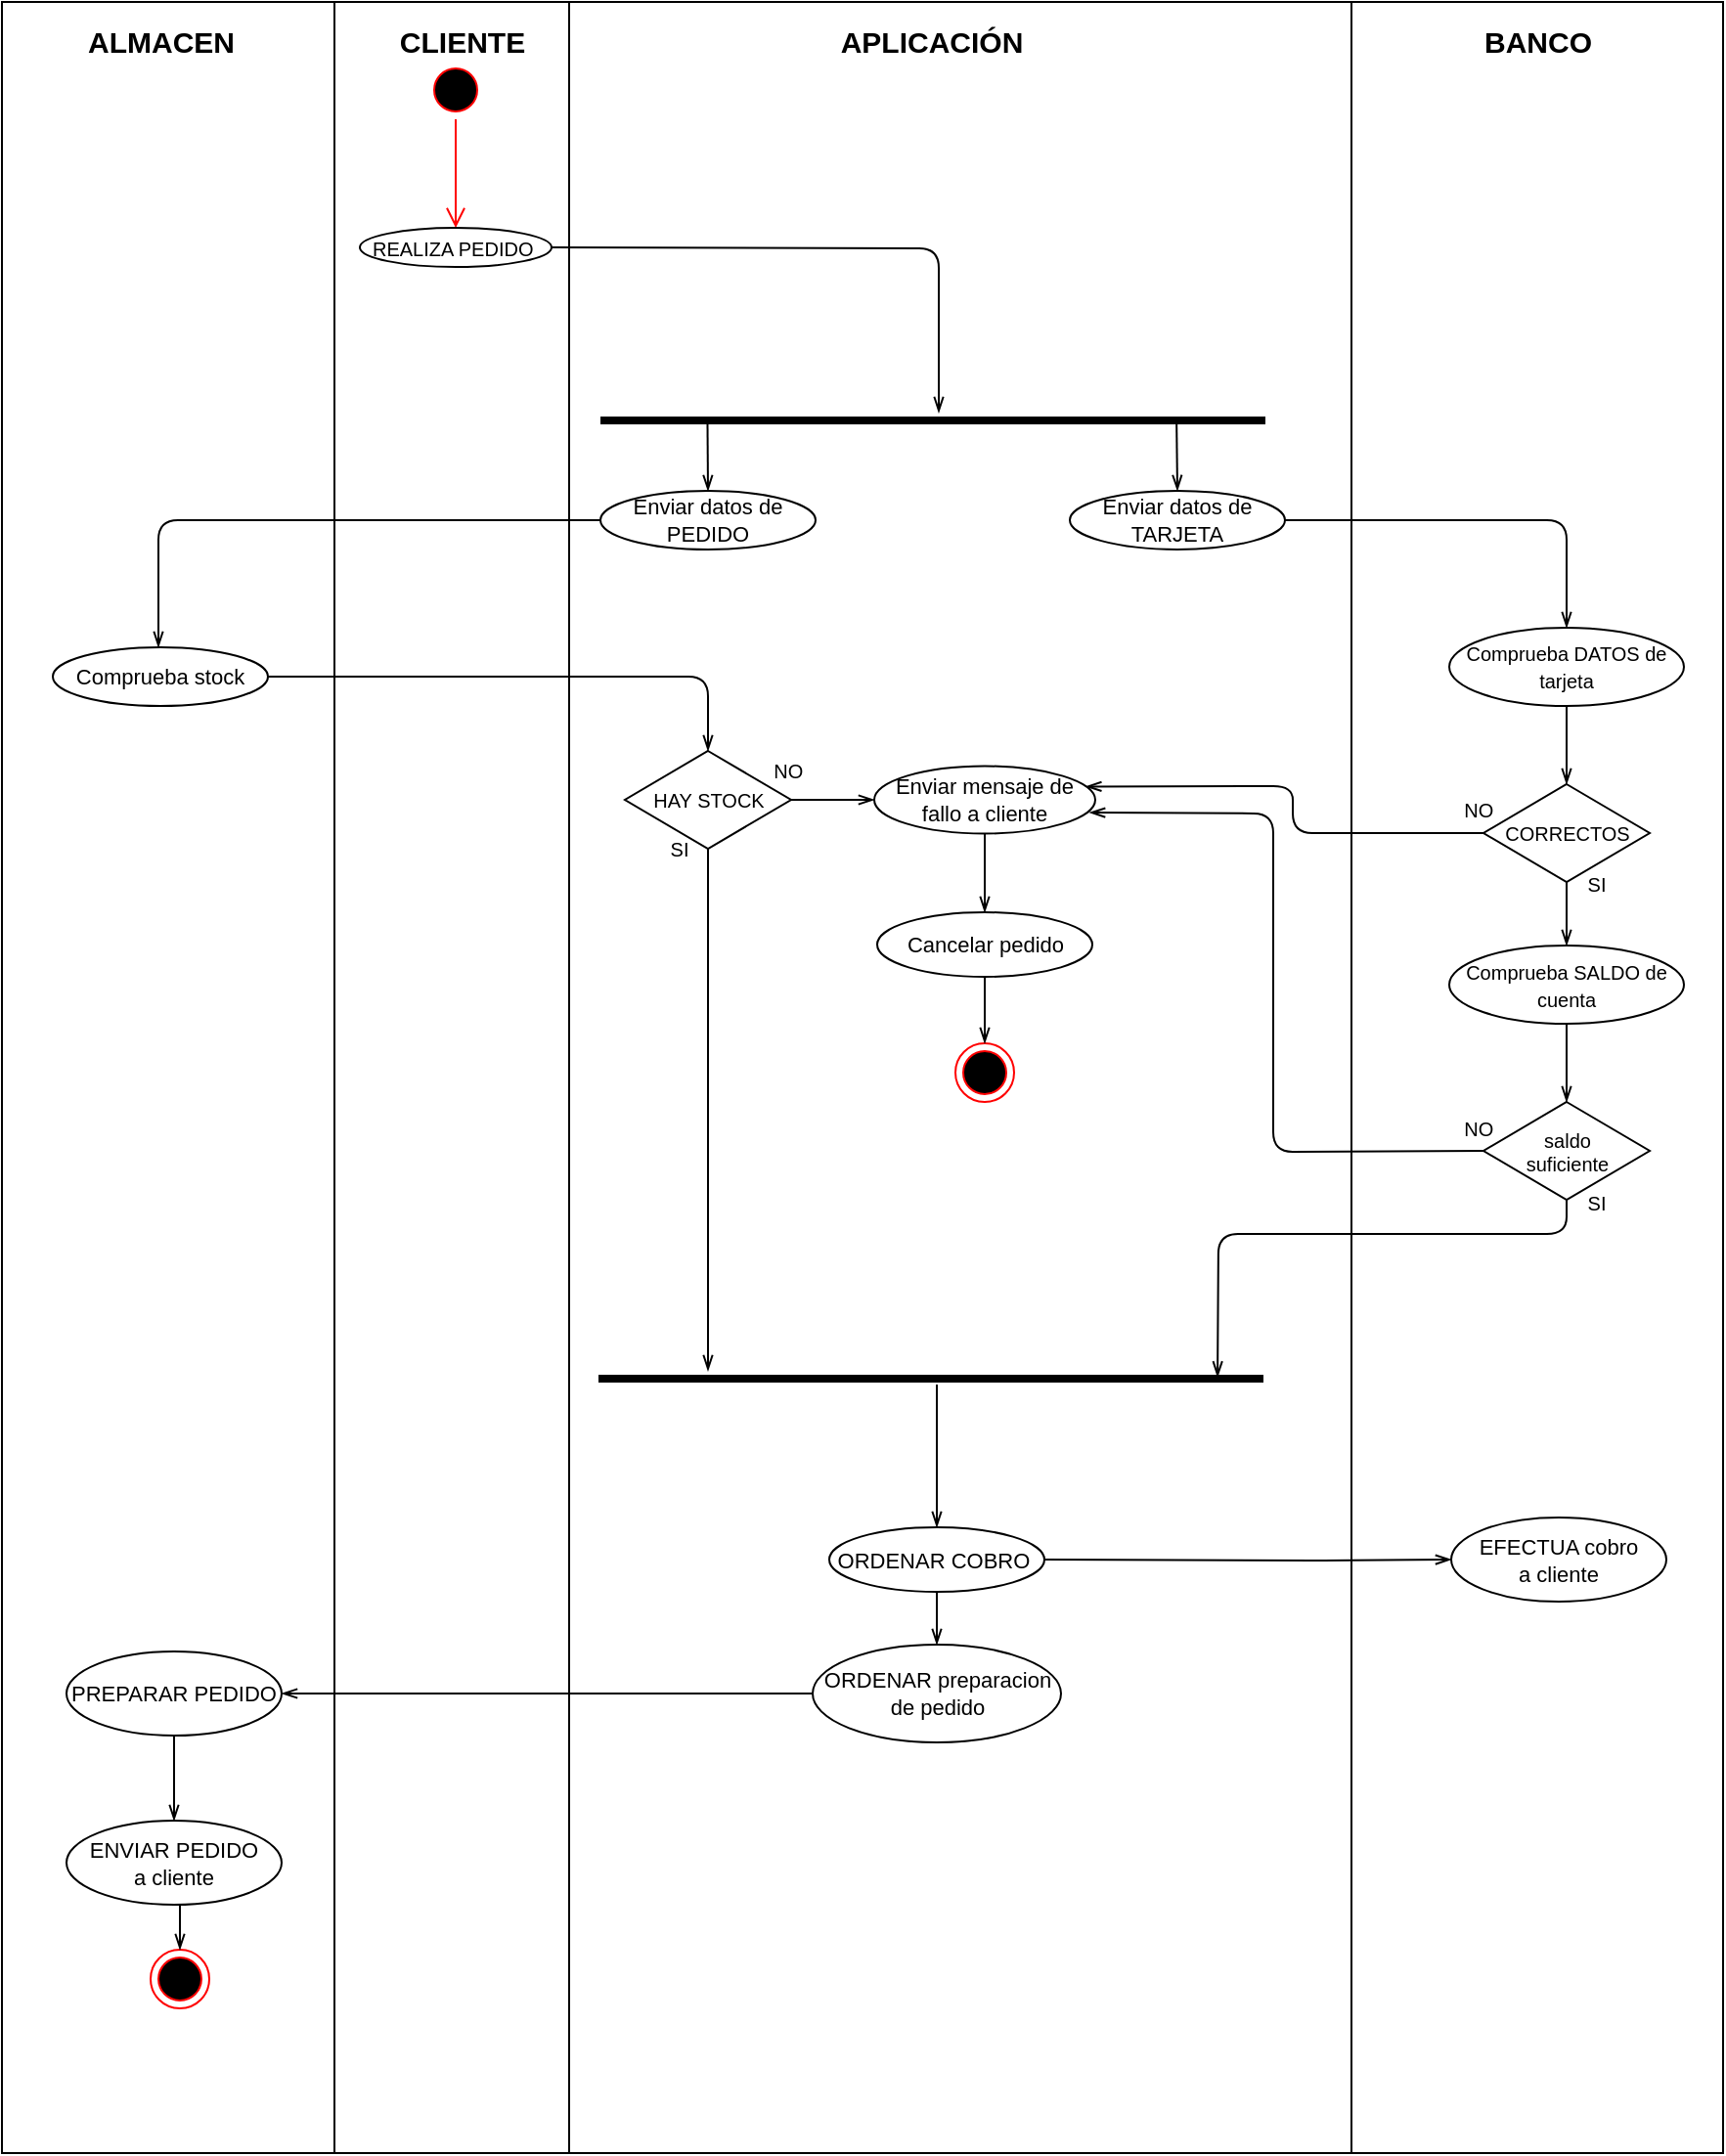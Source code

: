 <mxfile version="12.9.13" type="device"><diagram id="i6FcB69cKwmf4WCLYMPz" name="Page-1"><mxGraphModel dx="3197" dy="1382" grid="1" gridSize="10" guides="1" tooltips="1" connect="1" arrows="1" fold="1" page="1" pageScale="1" pageWidth="827" pageHeight="1169" math="0" shadow="0"><root><mxCell id="0"/><mxCell id="1" parent="0"/><mxCell id="asfrDK9TcKQtGImMO3Q5-96" value="" style="rounded=0;whiteSpace=wrap;html=1;strokeWidth=1;fontSize=10;" parent="1" vertex="1"><mxGeometry x="650" y="10" width="190" height="1100" as="geometry"/></mxCell><mxCell id="asfrDK9TcKQtGImMO3Q5-94" value="" style="rounded=0;whiteSpace=wrap;html=1;strokeWidth=1;fontSize=10;" parent="1" vertex="1"><mxGeometry x="250" y="10" width="400" height="1100" as="geometry"/></mxCell><mxCell id="asfrDK9TcKQtGImMO3Q5-90" value="" style="rounded=0;whiteSpace=wrap;html=1;strokeWidth=1;fontSize=10;" parent="1" vertex="1"><mxGeometry x="130" y="10" width="120" height="1100" as="geometry"/></mxCell><mxCell id="asfrDK9TcKQtGImMO3Q5-88" value="" style="rounded=0;whiteSpace=wrap;html=1;strokeWidth=1;fontSize=10;" parent="1" vertex="1"><mxGeometry x="-40" y="10" width="170" height="1100" as="geometry"/></mxCell><mxCell id="asfrDK9TcKQtGImMO3Q5-1" value="" style="ellipse;html=1;shape=startState;fillColor=#000000;strokeColor=#ff0000;" parent="1" vertex="1"><mxGeometry x="177" y="40" width="30" height="30" as="geometry"/></mxCell><mxCell id="asfrDK9TcKQtGImMO3Q5-2" value="" style="edgeStyle=orthogonalEdgeStyle;html=1;verticalAlign=bottom;endArrow=open;endSize=8;strokeColor=#ff0000;entryX=0.5;entryY=0;entryDx=0;entryDy=0;" parent="1" source="asfrDK9TcKQtGImMO3Q5-1" target="asfrDK9TcKQtGImMO3Q5-3" edge="1"><mxGeometry relative="1" as="geometry"><mxPoint x="17" y="70" as="targetPoint"/></mxGeometry></mxCell><mxCell id="asfrDK9TcKQtGImMO3Q5-3" value="REALIZA PEDIDO&amp;nbsp;" style="ellipse;whiteSpace=wrap;html=1;fontSize=10;" parent="1" vertex="1"><mxGeometry x="143" y="125.5" width="98" height="20" as="geometry"/></mxCell><mxCell id="asfrDK9TcKQtGImMO3Q5-14" value="Enviar datos de PEDIDO" style="ellipse;whiteSpace=wrap;html=1;fontSize=11;" parent="1" vertex="1"><mxGeometry x="266" y="260" width="110" height="30" as="geometry"/></mxCell><mxCell id="asfrDK9TcKQtGImMO3Q5-17" value="" style="line;strokeWidth=4;fillColor=none;align=left;verticalAlign=middle;spacingTop=-1;spacingLeft=3;spacingRight=3;rotatable=0;labelPosition=right;points=[];portConstraint=eastwest;" parent="1" vertex="1"><mxGeometry x="266" y="220" width="340" height="8" as="geometry"/></mxCell><mxCell id="asfrDK9TcKQtGImMO3Q5-19" value="" style="endArrow=openThin;endFill=0;endSize=6;html=1;exitX=1;exitY=0.5;exitDx=0;exitDy=0;" parent="1" source="asfrDK9TcKQtGImMO3Q5-3" edge="1"><mxGeometry width="100" relative="1" as="geometry"><mxPoint x="439" y="158" as="sourcePoint"/><mxPoint x="439" y="220" as="targetPoint"/><Array as="points"><mxPoint x="439" y="136"/></Array></mxGeometry></mxCell><mxCell id="asfrDK9TcKQtGImMO3Q5-20" value="Enviar datos de TARJETA" style="ellipse;whiteSpace=wrap;html=1;fontSize=11;" parent="1" vertex="1"><mxGeometry x="506" y="259.95" width="110" height="30" as="geometry"/></mxCell><mxCell id="asfrDK9TcKQtGImMO3Q5-21" value="&lt;font style=&quot;font-size: 15px&quot;&gt;&lt;b&gt;ALMACEN&lt;/b&gt;&lt;/font&gt;" style="text;html=1;align=center;verticalAlign=middle;resizable=0;points=[];autosize=1;fontSize=10;" parent="1" vertex="1"><mxGeometry x="-4" y="20" width="90" height="20" as="geometry"/></mxCell><mxCell id="asfrDK9TcKQtGImMO3Q5-28" value="HAY STOCK" style="rhombus;whiteSpace=wrap;html=1;strokeWidth=1;fontSize=10;" parent="1" vertex="1"><mxGeometry x="278.5" y="393" width="85" height="50" as="geometry"/></mxCell><mxCell id="asfrDK9TcKQtGImMO3Q5-29" value="Comprueba stock" style="ellipse;whiteSpace=wrap;html=1;fontSize=11;" parent="1" vertex="1"><mxGeometry x="-14" y="340" width="110" height="30" as="geometry"/></mxCell><mxCell id="asfrDK9TcKQtGImMO3Q5-31" value="" style="endArrow=openThin;endFill=0;endSize=6;html=1;entryX=0.5;entryY=0;entryDx=0;entryDy=0;exitX=1;exitY=0.5;exitDx=0;exitDy=0;" parent="1" target="asfrDK9TcKQtGImMO3Q5-28" edge="1" source="asfrDK9TcKQtGImMO3Q5-29"><mxGeometry width="100" relative="1" as="geometry"><mxPoint x="321" y="372.0" as="sourcePoint"/><mxPoint x="331" y="352" as="targetPoint"/><Array as="points"><mxPoint x="321" y="355"/></Array></mxGeometry></mxCell><mxCell id="asfrDK9TcKQtGImMO3Q5-33" value="NO&amp;nbsp;" style="text;html=1;align=center;verticalAlign=middle;resizable=0;points=[];autosize=1;fontSize=10;" parent="1" vertex="1"><mxGeometry x="348" y="393" width="30" height="20" as="geometry"/></mxCell><mxCell id="asfrDK9TcKQtGImMO3Q5-34" value="SI" style="text;html=1;align=center;verticalAlign=middle;resizable=0;points=[];autosize=1;fontSize=10;" parent="1" vertex="1"><mxGeometry x="296" y="433" width="20" height="20" as="geometry"/></mxCell><mxCell id="asfrDK9TcKQtGImMO3Q5-35" value="" style="endArrow=openThin;endFill=0;endSize=6;html=1;entryX=0.5;entryY=0;entryDx=0;entryDy=0;exitX=0.161;exitY=0.569;exitDx=0;exitDy=0;exitPerimeter=0;" parent="1" source="asfrDK9TcKQtGImMO3Q5-17" target="asfrDK9TcKQtGImMO3Q5-14" edge="1"><mxGeometry width="100" relative="1" as="geometry"><mxPoint x="351" y="225" as="sourcePoint"/><mxPoint x="328" y="240" as="targetPoint"/></mxGeometry></mxCell><mxCell id="asfrDK9TcKQtGImMO3Q5-36" value="" style="endArrow=openThin;endFill=0;endSize=6;html=1;exitX=0.769;exitY=0.45;exitDx=0;exitDy=0;exitPerimeter=0;entryX=0.5;entryY=0;entryDx=0;entryDy=0;" parent="1" target="asfrDK9TcKQtGImMO3Q5-20" edge="1"><mxGeometry width="100" relative="1" as="geometry"><mxPoint x="560.56" y="223.55" as="sourcePoint"/><mxPoint x="441" y="269.95" as="targetPoint"/></mxGeometry></mxCell><mxCell id="asfrDK9TcKQtGImMO3Q5-37" value="CORRECTOS" style="rhombus;whiteSpace=wrap;html=1;strokeWidth=1;fontSize=10;" parent="1" vertex="1"><mxGeometry x="717.5" y="410" width="85" height="50" as="geometry"/></mxCell><mxCell id="asfrDK9TcKQtGImMO3Q5-38" value="&lt;font style=&quot;font-size: 10px&quot;&gt;Comprueba DATOS de tarjeta&lt;/font&gt;" style="ellipse;whiteSpace=wrap;html=1;fontSize=11;" parent="1" vertex="1"><mxGeometry x="700" y="330" width="120" height="40" as="geometry"/></mxCell><mxCell id="asfrDK9TcKQtGImMO3Q5-39" value="" style="endArrow=openThin;endFill=0;endSize=6;html=1;entryX=0.5;entryY=0;entryDx=0;entryDy=0;exitX=1;exitY=0.5;exitDx=0;exitDy=0;" parent="1" target="asfrDK9TcKQtGImMO3Q5-38" edge="1" source="asfrDK9TcKQtGImMO3Q5-20"><mxGeometry width="100" relative="1" as="geometry"><mxPoint x="760" y="297.5" as="sourcePoint"/><mxPoint x="1475" y="640" as="targetPoint"/><Array as="points"><mxPoint x="760" y="275"/></Array></mxGeometry></mxCell><mxCell id="asfrDK9TcKQtGImMO3Q5-40" value="" style="endArrow=openThin;endFill=0;endSize=6;html=1;entryX=0.5;entryY=0;entryDx=0;entryDy=0;exitX=0.5;exitY=1;exitDx=0;exitDy=0;" parent="1" source="asfrDK9TcKQtGImMO3Q5-38" target="asfrDK9TcKQtGImMO3Q5-37" edge="1"><mxGeometry width="100" relative="1" as="geometry"><mxPoint x="770" y="307.5" as="sourcePoint"/><mxPoint x="770" y="350" as="targetPoint"/></mxGeometry></mxCell><mxCell id="asfrDK9TcKQtGImMO3Q5-41" value="NO&amp;nbsp;" style="text;html=1;align=center;verticalAlign=middle;resizable=0;points=[];autosize=1;fontSize=10;" parent="1" vertex="1"><mxGeometry x="701" y="413" width="30" height="20" as="geometry"/></mxCell><mxCell id="asfrDK9TcKQtGImMO3Q5-42" value="SI" style="text;html=1;align=center;verticalAlign=middle;resizable=0;points=[];autosize=1;fontSize=10;" parent="1" vertex="1"><mxGeometry x="765" y="451" width="20" height="20" as="geometry"/></mxCell><mxCell id="asfrDK9TcKQtGImMO3Q5-43" value="saldo &lt;br&gt;suficiente" style="rhombus;whiteSpace=wrap;html=1;strokeWidth=1;fontSize=10;" parent="1" vertex="1"><mxGeometry x="717.5" y="572.5" width="85" height="50" as="geometry"/></mxCell><mxCell id="asfrDK9TcKQtGImMO3Q5-44" value="&lt;font style=&quot;font-size: 10px&quot;&gt;Comprueba SALDO de cuenta&lt;/font&gt;" style="ellipse;whiteSpace=wrap;html=1;fontSize=11;" parent="1" vertex="1"><mxGeometry x="700" y="492.5" width="120" height="40" as="geometry"/></mxCell><mxCell id="asfrDK9TcKQtGImMO3Q5-45" value="" style="endArrow=openThin;endFill=0;endSize=6;html=1;entryX=0.5;entryY=0;entryDx=0;entryDy=0;exitX=0.5;exitY=1;exitDx=0;exitDy=0;" parent="1" target="asfrDK9TcKQtGImMO3Q5-44" edge="1"><mxGeometry width="100" relative="1" as="geometry"><mxPoint x="760" y="460.0" as="sourcePoint"/><mxPoint x="1475" y="802.5" as="targetPoint"/></mxGeometry></mxCell><mxCell id="asfrDK9TcKQtGImMO3Q5-46" value="" style="endArrow=openThin;endFill=0;endSize=6;html=1;entryX=0.5;entryY=0;entryDx=0;entryDy=0;exitX=0.5;exitY=1;exitDx=0;exitDy=0;" parent="1" source="asfrDK9TcKQtGImMO3Q5-44" target="asfrDK9TcKQtGImMO3Q5-43" edge="1"><mxGeometry width="100" relative="1" as="geometry"><mxPoint x="770" y="470" as="sourcePoint"/><mxPoint x="770" y="512.5" as="targetPoint"/></mxGeometry></mxCell><mxCell id="asfrDK9TcKQtGImMO3Q5-47" value="NO&amp;nbsp;" style="text;html=1;align=center;verticalAlign=middle;resizable=0;points=[];autosize=1;fontSize=10;" parent="1" vertex="1"><mxGeometry x="701" y="575.5" width="30" height="20" as="geometry"/></mxCell><mxCell id="asfrDK9TcKQtGImMO3Q5-48" value="SI" style="text;html=1;align=center;verticalAlign=middle;resizable=0;points=[];autosize=1;fontSize=10;" parent="1" vertex="1"><mxGeometry x="765" y="613.5" width="20" height="20" as="geometry"/></mxCell><mxCell id="asfrDK9TcKQtGImMO3Q5-49" value="" style="line;strokeWidth=4;fillColor=none;align=left;verticalAlign=middle;spacingTop=-1;spacingLeft=3;spacingRight=3;rotatable=0;labelPosition=right;points=[];portConstraint=eastwest;" parent="1" vertex="1"><mxGeometry x="265" y="710" width="340" height="8" as="geometry"/></mxCell><mxCell id="asfrDK9TcKQtGImMO3Q5-57" value="Enviar mensaje de fallo a cliente" style="ellipse;whiteSpace=wrap;html=1;fontSize=11;" parent="1" vertex="1"><mxGeometry x="406" y="400.75" width="113" height="34.5" as="geometry"/></mxCell><mxCell id="asfrDK9TcKQtGImMO3Q5-58" value="Cancelar pedido" style="ellipse;whiteSpace=wrap;html=1;fontSize=11;" parent="1" vertex="1"><mxGeometry x="407.5" y="475.5" width="110" height="33" as="geometry"/></mxCell><mxCell id="asfrDK9TcKQtGImMO3Q5-59" value="" style="endArrow=openThin;endFill=0;endSize=6;html=1;exitX=1;exitY=0.5;exitDx=0;exitDy=0;entryX=0;entryY=0.5;entryDx=0;entryDy=0;" parent="1" source="asfrDK9TcKQtGImMO3Q5-28" target="asfrDK9TcKQtGImMO3Q5-57" edge="1"><mxGeometry width="100" relative="1" as="geometry"><mxPoint x="571" y="299.95" as="sourcePoint"/><mxPoint x="571" y="360.0" as="targetPoint"/></mxGeometry></mxCell><mxCell id="asfrDK9TcKQtGImMO3Q5-60" value="" style="endArrow=openThin;endFill=0;endSize=6;html=1;exitX=0.5;exitY=1;exitDx=0;exitDy=0;entryX=0.5;entryY=0;entryDx=0;entryDy=0;" parent="1" source="asfrDK9TcKQtGImMO3Q5-57" target="asfrDK9TcKQtGImMO3Q5-58" edge="1"><mxGeometry width="100" relative="1" as="geometry"><mxPoint x="581" y="309.95" as="sourcePoint"/><mxPoint x="581" y="370.0" as="targetPoint"/></mxGeometry></mxCell><mxCell id="asfrDK9TcKQtGImMO3Q5-61" value="" style="ellipse;html=1;shape=endState;fillColor=#000000;strokeColor=#ff0000;fontSize=10;" parent="1" vertex="1"><mxGeometry x="447.5" y="542.5" width="30" height="30" as="geometry"/></mxCell><mxCell id="asfrDK9TcKQtGImMO3Q5-62" value="" style="endArrow=openThin;endFill=0;endSize=6;html=1;exitX=0.5;exitY=1;exitDx=0;exitDy=0;entryX=0.5;entryY=0;entryDx=0;entryDy=0;" parent="1" source="asfrDK9TcKQtGImMO3Q5-58" target="asfrDK9TcKQtGImMO3Q5-61" edge="1"><mxGeometry width="100" relative="1" as="geometry"><mxPoint x="591" y="319.95" as="sourcePoint"/><mxPoint x="591" y="380.0" as="targetPoint"/></mxGeometry></mxCell><mxCell id="asfrDK9TcKQtGImMO3Q5-71" value="" style="endArrow=openThin;endFill=0;endSize=6;html=1;exitX=0;exitY=0.5;exitDx=0;exitDy=0;entryX=0.974;entryY=0.689;entryDx=0;entryDy=0;entryPerimeter=0;" parent="1" source="asfrDK9TcKQtGImMO3Q5-43" target="asfrDK9TcKQtGImMO3Q5-57" edge="1"><mxGeometry width="100" relative="1" as="geometry"><mxPoint x="570.56" y="233.55" as="sourcePoint"/><mxPoint x="571" y="269.95" as="targetPoint"/><Array as="points"><mxPoint x="610" y="598"/><mxPoint x="610" y="425"/></Array></mxGeometry></mxCell><mxCell id="asfrDK9TcKQtGImMO3Q5-74" value="" style="endArrow=openThin;endFill=0;endSize=6;html=1;exitX=0.5;exitY=1;exitDx=0;exitDy=0;entryX=0.931;entryY=0.396;entryDx=0;entryDy=0;entryPerimeter=0;" parent="1" source="asfrDK9TcKQtGImMO3Q5-43" target="asfrDK9TcKQtGImMO3Q5-49" edge="1"><mxGeometry width="100" relative="1" as="geometry"><mxPoint x="581" y="656.5" as="sourcePoint"/><mxPoint x="330.42" y="722.504" as="targetPoint"/><Array as="points"><mxPoint x="760" y="640"/><mxPoint x="582" y="640"/></Array></mxGeometry></mxCell><mxCell id="asfrDK9TcKQtGImMO3Q5-75" value="ORDENAR COBRO&amp;nbsp;" style="ellipse;whiteSpace=wrap;html=1;fontSize=11;" parent="1" vertex="1"><mxGeometry x="383" y="790" width="110" height="33" as="geometry"/></mxCell><mxCell id="asfrDK9TcKQtGImMO3Q5-76" value="" style="endArrow=openThin;endFill=0;endSize=6;html=1;entryX=0.5;entryY=0;entryDx=0;entryDy=0;" parent="1" target="asfrDK9TcKQtGImMO3Q5-75" edge="1"><mxGeometry width="100" relative="1" as="geometry"><mxPoint x="438" y="717" as="sourcePoint"/><mxPoint x="591.54" y="723.168" as="targetPoint"/></mxGeometry></mxCell><mxCell id="asfrDK9TcKQtGImMO3Q5-78" value="EFECTUA cobro &lt;br&gt;a cliente" style="ellipse;whiteSpace=wrap;html=1;fontSize=11;" parent="1" vertex="1"><mxGeometry x="701" y="785" width="110" height="43" as="geometry"/></mxCell><mxCell id="asfrDK9TcKQtGImMO3Q5-79" value="ORDENAR preparacion de pedido" style="ellipse;whiteSpace=wrap;html=1;fontSize=11;" parent="1" vertex="1"><mxGeometry x="374.5" y="850" width="127" height="50" as="geometry"/></mxCell><mxCell id="asfrDK9TcKQtGImMO3Q5-80" value="" style="endArrow=openThin;endFill=0;endSize=6;html=1;exitX=0.5;exitY=1;exitDx=0;exitDy=0;entryX=0.5;entryY=0;entryDx=0;entryDy=0;" parent="1" source="asfrDK9TcKQtGImMO3Q5-75" target="asfrDK9TcKQtGImMO3Q5-79" edge="1"><mxGeometry width="100" relative="1" as="geometry"><mxPoint x="448" y="775" as="sourcePoint"/><mxPoint x="448" y="800" as="targetPoint"/><Array as="points"/></mxGeometry></mxCell><mxCell id="asfrDK9TcKQtGImMO3Q5-81" value="PREPARAR PEDIDO" style="ellipse;whiteSpace=wrap;html=1;fontSize=11;" parent="1" vertex="1"><mxGeometry x="-7" y="853.5" width="110" height="43" as="geometry"/></mxCell><mxCell id="asfrDK9TcKQtGImMO3Q5-83" value="ENVIAR PEDIDO &lt;br&gt;a cliente" style="ellipse;whiteSpace=wrap;html=1;fontSize=11;" parent="1" vertex="1"><mxGeometry x="-7" y="940" width="110" height="43" as="geometry"/></mxCell><mxCell id="asfrDK9TcKQtGImMO3Q5-84" value="" style="endArrow=openThin;endFill=0;endSize=6;html=1;exitX=0.5;exitY=1;exitDx=0;exitDy=0;entryX=0.5;entryY=0;entryDx=0;entryDy=0;" parent="1" source="asfrDK9TcKQtGImMO3Q5-81" target="asfrDK9TcKQtGImMO3Q5-83" edge="1"><mxGeometry width="100" relative="1" as="geometry"><mxPoint x="448" y="833" as="sourcePoint"/><mxPoint x="448" y="860" as="targetPoint"/><Array as="points"/></mxGeometry></mxCell><mxCell id="asfrDK9TcKQtGImMO3Q5-86" value="" style="ellipse;html=1;shape=endState;fillColor=#000000;strokeColor=#ff0000;fontSize=10;" parent="1" vertex="1"><mxGeometry x="36" y="1006" width="30" height="30" as="geometry"/></mxCell><mxCell id="asfrDK9TcKQtGImMO3Q5-87" value="" style="endArrow=openThin;endFill=0;endSize=6;html=1;exitX=0.5;exitY=1;exitDx=0;exitDy=0;entryX=0.5;entryY=0;entryDx=0;entryDy=0;" parent="1" target="asfrDK9TcKQtGImMO3Q5-86" edge="1"><mxGeometry width="100" relative="1" as="geometry"><mxPoint x="51" y="983" as="sourcePoint"/><mxPoint x="179" y="877.0" as="targetPoint"/></mxGeometry></mxCell><mxCell id="asfrDK9TcKQtGImMO3Q5-91" value="&lt;font style=&quot;font-size: 15px&quot;&gt;&lt;b&gt;CLIENTE&lt;/b&gt;&lt;/font&gt;" style="text;html=1;align=center;verticalAlign=middle;resizable=0;points=[];autosize=1;fontSize=10;" parent="1" vertex="1"><mxGeometry x="154.5" y="20" width="80" height="20" as="geometry"/></mxCell><mxCell id="asfrDK9TcKQtGImMO3Q5-92" value="&lt;font style=&quot;font-size: 15px&quot;&gt;&lt;b&gt;APLICACIÓN&lt;/b&gt;&lt;/font&gt;" style="text;html=1;align=center;verticalAlign=middle;resizable=0;points=[];autosize=1;fontSize=10;" parent="1" vertex="1"><mxGeometry x="380" y="20" width="110" height="20" as="geometry"/></mxCell><mxCell id="asfrDK9TcKQtGImMO3Q5-93" value="&lt;font style=&quot;font-size: 15px&quot;&gt;&lt;b&gt;BANCO&lt;/b&gt;&lt;/font&gt;" style="text;html=1;align=center;verticalAlign=middle;resizable=0;points=[];autosize=1;fontSize=10;" parent="1" vertex="1"><mxGeometry x="710" y="20" width="70" height="20" as="geometry"/></mxCell><mxCell id="asfrDK9TcKQtGImMO3Q5-95" value="" style="endArrow=openThin;endFill=0;endSize=6;html=1;exitX=0.5;exitY=1;exitDx=0;exitDy=0;" parent="1" source="asfrDK9TcKQtGImMO3Q5-28" edge="1"><mxGeometry width="100" relative="1" as="geometry"><mxPoint x="321" y="443" as="sourcePoint"/><mxPoint x="321" y="710" as="targetPoint"/></mxGeometry></mxCell><mxCell id="K4tDuslRQijn6knN97wi-1" value="" style="endArrow=openThin;endFill=0;endSize=6;html=1;exitX=0;exitY=0.5;exitDx=0;exitDy=0;" edge="1" parent="1" source="asfrDK9TcKQtGImMO3Q5-14"><mxGeometry width="100" relative="1" as="geometry"><mxPoint x="251.0" y="145.5" as="sourcePoint"/><mxPoint x="40" y="340" as="targetPoint"/><Array as="points"><mxPoint x="40" y="275"/></Array></mxGeometry></mxCell><mxCell id="K4tDuslRQijn6knN97wi-2" value="" style="endArrow=openThin;endFill=0;endSize=6;html=1;exitX=0;exitY=0.5;exitDx=0;exitDy=0;entryX=0.957;entryY=0.303;entryDx=0;entryDy=0;entryPerimeter=0;" edge="1" parent="1" source="asfrDK9TcKQtGImMO3Q5-37" target="asfrDK9TcKQtGImMO3Q5-57"><mxGeometry width="100" relative="1" as="geometry"><mxPoint x="276" y="285.0" as="sourcePoint"/><mxPoint x="50" y="350" as="targetPoint"/><Array as="points"><mxPoint x="620" y="435"/><mxPoint x="620" y="411"/></Array></mxGeometry></mxCell><mxCell id="K4tDuslRQijn6knN97wi-3" value="" style="endArrow=openThin;endFill=0;endSize=6;html=1;exitX=1;exitY=0.5;exitDx=0;exitDy=0;entryX=0;entryY=0.5;entryDx=0;entryDy=0;" edge="1" parent="1" source="asfrDK9TcKQtGImMO3Q5-75" target="asfrDK9TcKQtGImMO3Q5-78"><mxGeometry width="100" relative="1" as="geometry"><mxPoint x="770.0" y="632.5" as="sourcePoint"/><mxPoint x="591.54" y="723.168" as="targetPoint"/><Array as="points"><mxPoint x="640" y="807"/></Array></mxGeometry></mxCell><mxCell id="K4tDuslRQijn6knN97wi-4" value="" style="endArrow=openThin;endFill=0;endSize=6;html=1;exitX=0;exitY=0.5;exitDx=0;exitDy=0;entryX=1;entryY=0.5;entryDx=0;entryDy=0;" edge="1" parent="1" source="asfrDK9TcKQtGImMO3Q5-79" target="asfrDK9TcKQtGImMO3Q5-81"><mxGeometry width="100" relative="1" as="geometry"><mxPoint x="503.0" y="816.5" as="sourcePoint"/><mxPoint x="711.0" y="816.5" as="targetPoint"/><Array as="points"/></mxGeometry></mxCell></root></mxGraphModel></diagram></mxfile>